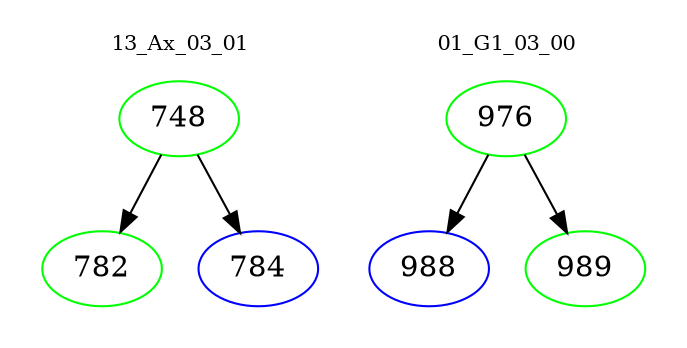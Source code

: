 digraph{
subgraph cluster_0 {
color = white
label = "13_Ax_03_01";
fontsize=10;
T0_748 [label="748", color="green"]
T0_748 -> T0_782 [color="black"]
T0_782 [label="782", color="green"]
T0_748 -> T0_784 [color="black"]
T0_784 [label="784", color="blue"]
}
subgraph cluster_1 {
color = white
label = "01_G1_03_00";
fontsize=10;
T1_976 [label="976", color="green"]
T1_976 -> T1_988 [color="black"]
T1_988 [label="988", color="blue"]
T1_976 -> T1_989 [color="black"]
T1_989 [label="989", color="green"]
}
}
